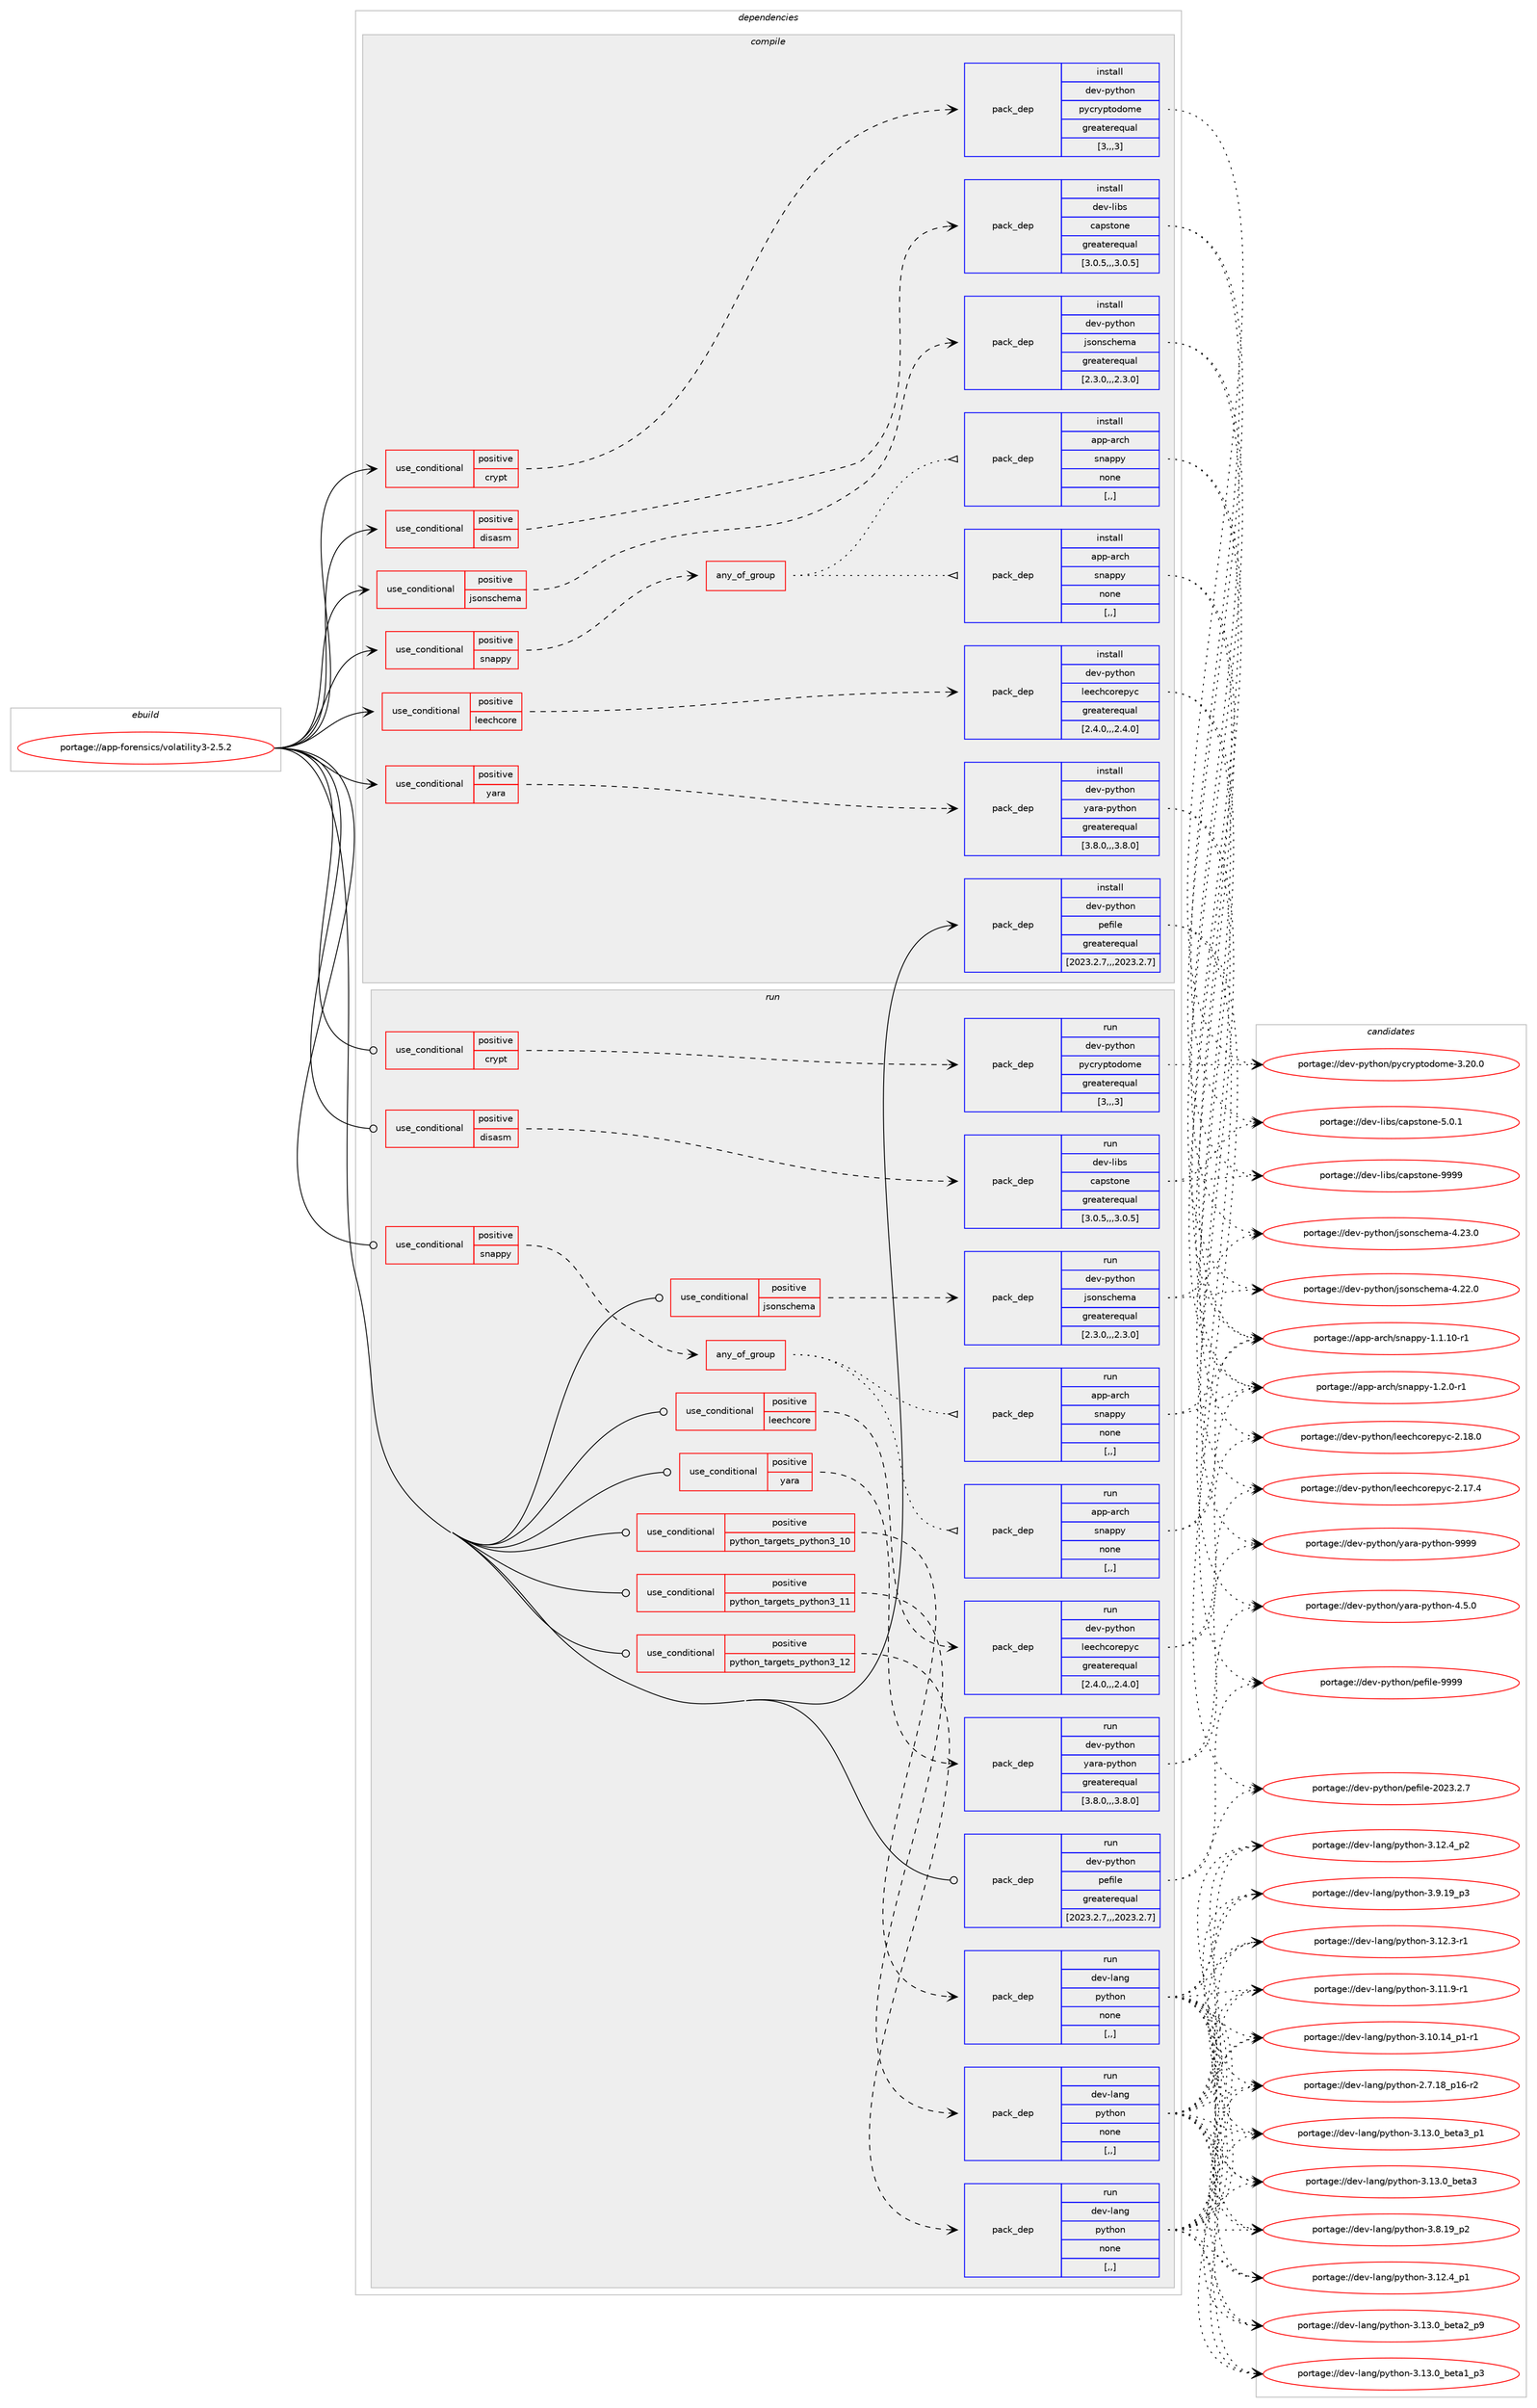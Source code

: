 digraph prolog {

# *************
# Graph options
# *************

newrank=true;
concentrate=true;
compound=true;
graph [rankdir=LR,fontname=Helvetica,fontsize=10,ranksep=1.5];#, ranksep=2.5, nodesep=0.2];
edge  [arrowhead=vee];
node  [fontname=Helvetica,fontsize=10];

# **********
# The ebuild
# **********

subgraph cluster_leftcol {
color=gray;
rank=same;
label=<<i>ebuild</i>>;
id [label="portage://app-forensics/volatility3-2.5.2", color=red, width=4, href="../app-forensics/volatility3-2.5.2.svg"];
}

# ****************
# The dependencies
# ****************

subgraph cluster_midcol {
color=gray;
label=<<i>dependencies</i>>;
subgraph cluster_compile {
fillcolor="#eeeeee";
style=filled;
label=<<i>compile</i>>;
subgraph cond10642 {
dependency36000 [label=<<TABLE BORDER="0" CELLBORDER="1" CELLSPACING="0" CELLPADDING="4"><TR><TD ROWSPAN="3" CELLPADDING="10">use_conditional</TD></TR><TR><TD>positive</TD></TR><TR><TD>crypt</TD></TR></TABLE>>, shape=none, color=red];
subgraph pack25003 {
dependency36001 [label=<<TABLE BORDER="0" CELLBORDER="1" CELLSPACING="0" CELLPADDING="4" WIDTH="220"><TR><TD ROWSPAN="6" CELLPADDING="30">pack_dep</TD></TR><TR><TD WIDTH="110">install</TD></TR><TR><TD>dev-python</TD></TR><TR><TD>pycryptodome</TD></TR><TR><TD>greaterequal</TD></TR><TR><TD>[3,,,3]</TD></TR></TABLE>>, shape=none, color=blue];
}
dependency36000:e -> dependency36001:w [weight=20,style="dashed",arrowhead="vee"];
}
id:e -> dependency36000:w [weight=20,style="solid",arrowhead="vee"];
subgraph cond10643 {
dependency36002 [label=<<TABLE BORDER="0" CELLBORDER="1" CELLSPACING="0" CELLPADDING="4"><TR><TD ROWSPAN="3" CELLPADDING="10">use_conditional</TD></TR><TR><TD>positive</TD></TR><TR><TD>disasm</TD></TR></TABLE>>, shape=none, color=red];
subgraph pack25004 {
dependency36003 [label=<<TABLE BORDER="0" CELLBORDER="1" CELLSPACING="0" CELLPADDING="4" WIDTH="220"><TR><TD ROWSPAN="6" CELLPADDING="30">pack_dep</TD></TR><TR><TD WIDTH="110">install</TD></TR><TR><TD>dev-libs</TD></TR><TR><TD>capstone</TD></TR><TR><TD>greaterequal</TD></TR><TR><TD>[3.0.5,,,3.0.5]</TD></TR></TABLE>>, shape=none, color=blue];
}
dependency36002:e -> dependency36003:w [weight=20,style="dashed",arrowhead="vee"];
}
id:e -> dependency36002:w [weight=20,style="solid",arrowhead="vee"];
subgraph cond10644 {
dependency36004 [label=<<TABLE BORDER="0" CELLBORDER="1" CELLSPACING="0" CELLPADDING="4"><TR><TD ROWSPAN="3" CELLPADDING="10">use_conditional</TD></TR><TR><TD>positive</TD></TR><TR><TD>jsonschema</TD></TR></TABLE>>, shape=none, color=red];
subgraph pack25005 {
dependency36005 [label=<<TABLE BORDER="0" CELLBORDER="1" CELLSPACING="0" CELLPADDING="4" WIDTH="220"><TR><TD ROWSPAN="6" CELLPADDING="30">pack_dep</TD></TR><TR><TD WIDTH="110">install</TD></TR><TR><TD>dev-python</TD></TR><TR><TD>jsonschema</TD></TR><TR><TD>greaterequal</TD></TR><TR><TD>[2.3.0,,,2.3.0]</TD></TR></TABLE>>, shape=none, color=blue];
}
dependency36004:e -> dependency36005:w [weight=20,style="dashed",arrowhead="vee"];
}
id:e -> dependency36004:w [weight=20,style="solid",arrowhead="vee"];
subgraph cond10645 {
dependency36006 [label=<<TABLE BORDER="0" CELLBORDER="1" CELLSPACING="0" CELLPADDING="4"><TR><TD ROWSPAN="3" CELLPADDING="10">use_conditional</TD></TR><TR><TD>positive</TD></TR><TR><TD>leechcore</TD></TR></TABLE>>, shape=none, color=red];
subgraph pack25006 {
dependency36007 [label=<<TABLE BORDER="0" CELLBORDER="1" CELLSPACING="0" CELLPADDING="4" WIDTH="220"><TR><TD ROWSPAN="6" CELLPADDING="30">pack_dep</TD></TR><TR><TD WIDTH="110">install</TD></TR><TR><TD>dev-python</TD></TR><TR><TD>leechcorepyc</TD></TR><TR><TD>greaterequal</TD></TR><TR><TD>[2.4.0,,,2.4.0]</TD></TR></TABLE>>, shape=none, color=blue];
}
dependency36006:e -> dependency36007:w [weight=20,style="dashed",arrowhead="vee"];
}
id:e -> dependency36006:w [weight=20,style="solid",arrowhead="vee"];
subgraph cond10646 {
dependency36008 [label=<<TABLE BORDER="0" CELLBORDER="1" CELLSPACING="0" CELLPADDING="4"><TR><TD ROWSPAN="3" CELLPADDING="10">use_conditional</TD></TR><TR><TD>positive</TD></TR><TR><TD>snappy</TD></TR></TABLE>>, shape=none, color=red];
subgraph any296 {
dependency36009 [label=<<TABLE BORDER="0" CELLBORDER="1" CELLSPACING="0" CELLPADDING="4"><TR><TD CELLPADDING="10">any_of_group</TD></TR></TABLE>>, shape=none, color=red];subgraph pack25007 {
dependency36010 [label=<<TABLE BORDER="0" CELLBORDER="1" CELLSPACING="0" CELLPADDING="4" WIDTH="220"><TR><TD ROWSPAN="6" CELLPADDING="30">pack_dep</TD></TR><TR><TD WIDTH="110">install</TD></TR><TR><TD>app-arch</TD></TR><TR><TD>snappy</TD></TR><TR><TD>none</TD></TR><TR><TD>[,,]</TD></TR></TABLE>>, shape=none, color=blue];
}
dependency36009:e -> dependency36010:w [weight=20,style="dotted",arrowhead="oinv"];
subgraph pack25008 {
dependency36011 [label=<<TABLE BORDER="0" CELLBORDER="1" CELLSPACING="0" CELLPADDING="4" WIDTH="220"><TR><TD ROWSPAN="6" CELLPADDING="30">pack_dep</TD></TR><TR><TD WIDTH="110">install</TD></TR><TR><TD>app-arch</TD></TR><TR><TD>snappy</TD></TR><TR><TD>none</TD></TR><TR><TD>[,,]</TD></TR></TABLE>>, shape=none, color=blue];
}
dependency36009:e -> dependency36011:w [weight=20,style="dotted",arrowhead="oinv"];
}
dependency36008:e -> dependency36009:w [weight=20,style="dashed",arrowhead="vee"];
}
id:e -> dependency36008:w [weight=20,style="solid",arrowhead="vee"];
subgraph cond10647 {
dependency36012 [label=<<TABLE BORDER="0" CELLBORDER="1" CELLSPACING="0" CELLPADDING="4"><TR><TD ROWSPAN="3" CELLPADDING="10">use_conditional</TD></TR><TR><TD>positive</TD></TR><TR><TD>yara</TD></TR></TABLE>>, shape=none, color=red];
subgraph pack25009 {
dependency36013 [label=<<TABLE BORDER="0" CELLBORDER="1" CELLSPACING="0" CELLPADDING="4" WIDTH="220"><TR><TD ROWSPAN="6" CELLPADDING="30">pack_dep</TD></TR><TR><TD WIDTH="110">install</TD></TR><TR><TD>dev-python</TD></TR><TR><TD>yara-python</TD></TR><TR><TD>greaterequal</TD></TR><TR><TD>[3.8.0,,,3.8.0]</TD></TR></TABLE>>, shape=none, color=blue];
}
dependency36012:e -> dependency36013:w [weight=20,style="dashed",arrowhead="vee"];
}
id:e -> dependency36012:w [weight=20,style="solid",arrowhead="vee"];
subgraph pack25010 {
dependency36014 [label=<<TABLE BORDER="0" CELLBORDER="1" CELLSPACING="0" CELLPADDING="4" WIDTH="220"><TR><TD ROWSPAN="6" CELLPADDING="30">pack_dep</TD></TR><TR><TD WIDTH="110">install</TD></TR><TR><TD>dev-python</TD></TR><TR><TD>pefile</TD></TR><TR><TD>greaterequal</TD></TR><TR><TD>[2023.2.7,,,2023.2.7]</TD></TR></TABLE>>, shape=none, color=blue];
}
id:e -> dependency36014:w [weight=20,style="solid",arrowhead="vee"];
}
subgraph cluster_compileandrun {
fillcolor="#eeeeee";
style=filled;
label=<<i>compile and run</i>>;
}
subgraph cluster_run {
fillcolor="#eeeeee";
style=filled;
label=<<i>run</i>>;
subgraph cond10648 {
dependency36015 [label=<<TABLE BORDER="0" CELLBORDER="1" CELLSPACING="0" CELLPADDING="4"><TR><TD ROWSPAN="3" CELLPADDING="10">use_conditional</TD></TR><TR><TD>positive</TD></TR><TR><TD>crypt</TD></TR></TABLE>>, shape=none, color=red];
subgraph pack25011 {
dependency36016 [label=<<TABLE BORDER="0" CELLBORDER="1" CELLSPACING="0" CELLPADDING="4" WIDTH="220"><TR><TD ROWSPAN="6" CELLPADDING="30">pack_dep</TD></TR><TR><TD WIDTH="110">run</TD></TR><TR><TD>dev-python</TD></TR><TR><TD>pycryptodome</TD></TR><TR><TD>greaterequal</TD></TR><TR><TD>[3,,,3]</TD></TR></TABLE>>, shape=none, color=blue];
}
dependency36015:e -> dependency36016:w [weight=20,style="dashed",arrowhead="vee"];
}
id:e -> dependency36015:w [weight=20,style="solid",arrowhead="odot"];
subgraph cond10649 {
dependency36017 [label=<<TABLE BORDER="0" CELLBORDER="1" CELLSPACING="0" CELLPADDING="4"><TR><TD ROWSPAN="3" CELLPADDING="10">use_conditional</TD></TR><TR><TD>positive</TD></TR><TR><TD>disasm</TD></TR></TABLE>>, shape=none, color=red];
subgraph pack25012 {
dependency36018 [label=<<TABLE BORDER="0" CELLBORDER="1" CELLSPACING="0" CELLPADDING="4" WIDTH="220"><TR><TD ROWSPAN="6" CELLPADDING="30">pack_dep</TD></TR><TR><TD WIDTH="110">run</TD></TR><TR><TD>dev-libs</TD></TR><TR><TD>capstone</TD></TR><TR><TD>greaterequal</TD></TR><TR><TD>[3.0.5,,,3.0.5]</TD></TR></TABLE>>, shape=none, color=blue];
}
dependency36017:e -> dependency36018:w [weight=20,style="dashed",arrowhead="vee"];
}
id:e -> dependency36017:w [weight=20,style="solid",arrowhead="odot"];
subgraph cond10650 {
dependency36019 [label=<<TABLE BORDER="0" CELLBORDER="1" CELLSPACING="0" CELLPADDING="4"><TR><TD ROWSPAN="3" CELLPADDING="10">use_conditional</TD></TR><TR><TD>positive</TD></TR><TR><TD>jsonschema</TD></TR></TABLE>>, shape=none, color=red];
subgraph pack25013 {
dependency36020 [label=<<TABLE BORDER="0" CELLBORDER="1" CELLSPACING="0" CELLPADDING="4" WIDTH="220"><TR><TD ROWSPAN="6" CELLPADDING="30">pack_dep</TD></TR><TR><TD WIDTH="110">run</TD></TR><TR><TD>dev-python</TD></TR><TR><TD>jsonschema</TD></TR><TR><TD>greaterequal</TD></TR><TR><TD>[2.3.0,,,2.3.0]</TD></TR></TABLE>>, shape=none, color=blue];
}
dependency36019:e -> dependency36020:w [weight=20,style="dashed",arrowhead="vee"];
}
id:e -> dependency36019:w [weight=20,style="solid",arrowhead="odot"];
subgraph cond10651 {
dependency36021 [label=<<TABLE BORDER="0" CELLBORDER="1" CELLSPACING="0" CELLPADDING="4"><TR><TD ROWSPAN="3" CELLPADDING="10">use_conditional</TD></TR><TR><TD>positive</TD></TR><TR><TD>leechcore</TD></TR></TABLE>>, shape=none, color=red];
subgraph pack25014 {
dependency36022 [label=<<TABLE BORDER="0" CELLBORDER="1" CELLSPACING="0" CELLPADDING="4" WIDTH="220"><TR><TD ROWSPAN="6" CELLPADDING="30">pack_dep</TD></TR><TR><TD WIDTH="110">run</TD></TR><TR><TD>dev-python</TD></TR><TR><TD>leechcorepyc</TD></TR><TR><TD>greaterequal</TD></TR><TR><TD>[2.4.0,,,2.4.0]</TD></TR></TABLE>>, shape=none, color=blue];
}
dependency36021:e -> dependency36022:w [weight=20,style="dashed",arrowhead="vee"];
}
id:e -> dependency36021:w [weight=20,style="solid",arrowhead="odot"];
subgraph cond10652 {
dependency36023 [label=<<TABLE BORDER="0" CELLBORDER="1" CELLSPACING="0" CELLPADDING="4"><TR><TD ROWSPAN="3" CELLPADDING="10">use_conditional</TD></TR><TR><TD>positive</TD></TR><TR><TD>python_targets_python3_10</TD></TR></TABLE>>, shape=none, color=red];
subgraph pack25015 {
dependency36024 [label=<<TABLE BORDER="0" CELLBORDER="1" CELLSPACING="0" CELLPADDING="4" WIDTH="220"><TR><TD ROWSPAN="6" CELLPADDING="30">pack_dep</TD></TR><TR><TD WIDTH="110">run</TD></TR><TR><TD>dev-lang</TD></TR><TR><TD>python</TD></TR><TR><TD>none</TD></TR><TR><TD>[,,]</TD></TR></TABLE>>, shape=none, color=blue];
}
dependency36023:e -> dependency36024:w [weight=20,style="dashed",arrowhead="vee"];
}
id:e -> dependency36023:w [weight=20,style="solid",arrowhead="odot"];
subgraph cond10653 {
dependency36025 [label=<<TABLE BORDER="0" CELLBORDER="1" CELLSPACING="0" CELLPADDING="4"><TR><TD ROWSPAN="3" CELLPADDING="10">use_conditional</TD></TR><TR><TD>positive</TD></TR><TR><TD>python_targets_python3_11</TD></TR></TABLE>>, shape=none, color=red];
subgraph pack25016 {
dependency36026 [label=<<TABLE BORDER="0" CELLBORDER="1" CELLSPACING="0" CELLPADDING="4" WIDTH="220"><TR><TD ROWSPAN="6" CELLPADDING="30">pack_dep</TD></TR><TR><TD WIDTH="110">run</TD></TR><TR><TD>dev-lang</TD></TR><TR><TD>python</TD></TR><TR><TD>none</TD></TR><TR><TD>[,,]</TD></TR></TABLE>>, shape=none, color=blue];
}
dependency36025:e -> dependency36026:w [weight=20,style="dashed",arrowhead="vee"];
}
id:e -> dependency36025:w [weight=20,style="solid",arrowhead="odot"];
subgraph cond10654 {
dependency36027 [label=<<TABLE BORDER="0" CELLBORDER="1" CELLSPACING="0" CELLPADDING="4"><TR><TD ROWSPAN="3" CELLPADDING="10">use_conditional</TD></TR><TR><TD>positive</TD></TR><TR><TD>python_targets_python3_12</TD></TR></TABLE>>, shape=none, color=red];
subgraph pack25017 {
dependency36028 [label=<<TABLE BORDER="0" CELLBORDER="1" CELLSPACING="0" CELLPADDING="4" WIDTH="220"><TR><TD ROWSPAN="6" CELLPADDING="30">pack_dep</TD></TR><TR><TD WIDTH="110">run</TD></TR><TR><TD>dev-lang</TD></TR><TR><TD>python</TD></TR><TR><TD>none</TD></TR><TR><TD>[,,]</TD></TR></TABLE>>, shape=none, color=blue];
}
dependency36027:e -> dependency36028:w [weight=20,style="dashed",arrowhead="vee"];
}
id:e -> dependency36027:w [weight=20,style="solid",arrowhead="odot"];
subgraph cond10655 {
dependency36029 [label=<<TABLE BORDER="0" CELLBORDER="1" CELLSPACING="0" CELLPADDING="4"><TR><TD ROWSPAN="3" CELLPADDING="10">use_conditional</TD></TR><TR><TD>positive</TD></TR><TR><TD>snappy</TD></TR></TABLE>>, shape=none, color=red];
subgraph any297 {
dependency36030 [label=<<TABLE BORDER="0" CELLBORDER="1" CELLSPACING="0" CELLPADDING="4"><TR><TD CELLPADDING="10">any_of_group</TD></TR></TABLE>>, shape=none, color=red];subgraph pack25018 {
dependency36031 [label=<<TABLE BORDER="0" CELLBORDER="1" CELLSPACING="0" CELLPADDING="4" WIDTH="220"><TR><TD ROWSPAN="6" CELLPADDING="30">pack_dep</TD></TR><TR><TD WIDTH="110">run</TD></TR><TR><TD>app-arch</TD></TR><TR><TD>snappy</TD></TR><TR><TD>none</TD></TR><TR><TD>[,,]</TD></TR></TABLE>>, shape=none, color=blue];
}
dependency36030:e -> dependency36031:w [weight=20,style="dotted",arrowhead="oinv"];
subgraph pack25019 {
dependency36032 [label=<<TABLE BORDER="0" CELLBORDER="1" CELLSPACING="0" CELLPADDING="4" WIDTH="220"><TR><TD ROWSPAN="6" CELLPADDING="30">pack_dep</TD></TR><TR><TD WIDTH="110">run</TD></TR><TR><TD>app-arch</TD></TR><TR><TD>snappy</TD></TR><TR><TD>none</TD></TR><TR><TD>[,,]</TD></TR></TABLE>>, shape=none, color=blue];
}
dependency36030:e -> dependency36032:w [weight=20,style="dotted",arrowhead="oinv"];
}
dependency36029:e -> dependency36030:w [weight=20,style="dashed",arrowhead="vee"];
}
id:e -> dependency36029:w [weight=20,style="solid",arrowhead="odot"];
subgraph cond10656 {
dependency36033 [label=<<TABLE BORDER="0" CELLBORDER="1" CELLSPACING="0" CELLPADDING="4"><TR><TD ROWSPAN="3" CELLPADDING="10">use_conditional</TD></TR><TR><TD>positive</TD></TR><TR><TD>yara</TD></TR></TABLE>>, shape=none, color=red];
subgraph pack25020 {
dependency36034 [label=<<TABLE BORDER="0" CELLBORDER="1" CELLSPACING="0" CELLPADDING="4" WIDTH="220"><TR><TD ROWSPAN="6" CELLPADDING="30">pack_dep</TD></TR><TR><TD WIDTH="110">run</TD></TR><TR><TD>dev-python</TD></TR><TR><TD>yara-python</TD></TR><TR><TD>greaterequal</TD></TR><TR><TD>[3.8.0,,,3.8.0]</TD></TR></TABLE>>, shape=none, color=blue];
}
dependency36033:e -> dependency36034:w [weight=20,style="dashed",arrowhead="vee"];
}
id:e -> dependency36033:w [weight=20,style="solid",arrowhead="odot"];
subgraph pack25021 {
dependency36035 [label=<<TABLE BORDER="0" CELLBORDER="1" CELLSPACING="0" CELLPADDING="4" WIDTH="220"><TR><TD ROWSPAN="6" CELLPADDING="30">pack_dep</TD></TR><TR><TD WIDTH="110">run</TD></TR><TR><TD>dev-python</TD></TR><TR><TD>pefile</TD></TR><TR><TD>greaterequal</TD></TR><TR><TD>[2023.2.7,,,2023.2.7]</TD></TR></TABLE>>, shape=none, color=blue];
}
id:e -> dependency36035:w [weight=20,style="solid",arrowhead="odot"];
}
}

# **************
# The candidates
# **************

subgraph cluster_choices {
rank=same;
color=gray;
label=<<i>candidates</i>>;

subgraph choice25003 {
color=black;
nodesep=1;
choice10010111845112121116104111110471121219911412111211611110011110910145514650484648 [label="portage://dev-python/pycryptodome-3.20.0", color=red, width=4,href="../dev-python/pycryptodome-3.20.0.svg"];
dependency36001:e -> choice10010111845112121116104111110471121219911412111211611110011110910145514650484648:w [style=dotted,weight="100"];
}
subgraph choice25004 {
color=black;
nodesep=1;
choice10010111845108105981154799971121151161111101014557575757 [label="portage://dev-libs/capstone-9999", color=red, width=4,href="../dev-libs/capstone-9999.svg"];
choice1001011184510810598115479997112115116111110101455346484649 [label="portage://dev-libs/capstone-5.0.1", color=red, width=4,href="../dev-libs/capstone-5.0.1.svg"];
dependency36003:e -> choice10010111845108105981154799971121151161111101014557575757:w [style=dotted,weight="100"];
dependency36003:e -> choice1001011184510810598115479997112115116111110101455346484649:w [style=dotted,weight="100"];
}
subgraph choice25005 {
color=black;
nodesep=1;
choice1001011184511212111610411111047106115111110115991041011099745524650514648 [label="portage://dev-python/jsonschema-4.23.0", color=red, width=4,href="../dev-python/jsonschema-4.23.0.svg"];
choice1001011184511212111610411111047106115111110115991041011099745524650504648 [label="portage://dev-python/jsonschema-4.22.0", color=red, width=4,href="../dev-python/jsonschema-4.22.0.svg"];
dependency36005:e -> choice1001011184511212111610411111047106115111110115991041011099745524650514648:w [style=dotted,weight="100"];
dependency36005:e -> choice1001011184511212111610411111047106115111110115991041011099745524650504648:w [style=dotted,weight="100"];
}
subgraph choice25006 {
color=black;
nodesep=1;
choice100101118451121211161041111104710810110199104991111141011121219945504649564648 [label="portage://dev-python/leechcorepyc-2.18.0", color=red, width=4,href="../dev-python/leechcorepyc-2.18.0.svg"];
choice100101118451121211161041111104710810110199104991111141011121219945504649554652 [label="portage://dev-python/leechcorepyc-2.17.4", color=red, width=4,href="../dev-python/leechcorepyc-2.17.4.svg"];
dependency36007:e -> choice100101118451121211161041111104710810110199104991111141011121219945504649564648:w [style=dotted,weight="100"];
dependency36007:e -> choice100101118451121211161041111104710810110199104991111141011121219945504649554652:w [style=dotted,weight="100"];
}
subgraph choice25007 {
color=black;
nodesep=1;
choice9711211245971149910447115110971121121214549465046484511449 [label="portage://app-arch/snappy-1.2.0-r1", color=red, width=4,href="../app-arch/snappy-1.2.0-r1.svg"];
choice971121124597114991044711511097112112121454946494649484511449 [label="portage://app-arch/snappy-1.1.10-r1", color=red, width=4,href="../app-arch/snappy-1.1.10-r1.svg"];
dependency36010:e -> choice9711211245971149910447115110971121121214549465046484511449:w [style=dotted,weight="100"];
dependency36010:e -> choice971121124597114991044711511097112112121454946494649484511449:w [style=dotted,weight="100"];
}
subgraph choice25008 {
color=black;
nodesep=1;
choice9711211245971149910447115110971121121214549465046484511449 [label="portage://app-arch/snappy-1.2.0-r1", color=red, width=4,href="../app-arch/snappy-1.2.0-r1.svg"];
choice971121124597114991044711511097112112121454946494649484511449 [label="portage://app-arch/snappy-1.1.10-r1", color=red, width=4,href="../app-arch/snappy-1.1.10-r1.svg"];
dependency36011:e -> choice9711211245971149910447115110971121121214549465046484511449:w [style=dotted,weight="100"];
dependency36011:e -> choice971121124597114991044711511097112112121454946494649484511449:w [style=dotted,weight="100"];
}
subgraph choice25009 {
color=black;
nodesep=1;
choice10010111845112121116104111110471219711497451121211161041111104557575757 [label="portage://dev-python/yara-python-9999", color=red, width=4,href="../dev-python/yara-python-9999.svg"];
choice1001011184511212111610411111047121971149745112121116104111110455246534648 [label="portage://dev-python/yara-python-4.5.0", color=red, width=4,href="../dev-python/yara-python-4.5.0.svg"];
dependency36013:e -> choice10010111845112121116104111110471219711497451121211161041111104557575757:w [style=dotted,weight="100"];
dependency36013:e -> choice1001011184511212111610411111047121971149745112121116104111110455246534648:w [style=dotted,weight="100"];
}
subgraph choice25010 {
color=black;
nodesep=1;
choice10010111845112121116104111110471121011021051081014557575757 [label="portage://dev-python/pefile-9999", color=red, width=4,href="../dev-python/pefile-9999.svg"];
choice1001011184511212111610411111047112101102105108101455048505146504655 [label="portage://dev-python/pefile-2023.2.7", color=red, width=4,href="../dev-python/pefile-2023.2.7.svg"];
dependency36014:e -> choice10010111845112121116104111110471121011021051081014557575757:w [style=dotted,weight="100"];
dependency36014:e -> choice1001011184511212111610411111047112101102105108101455048505146504655:w [style=dotted,weight="100"];
}
subgraph choice25011 {
color=black;
nodesep=1;
choice10010111845112121116104111110471121219911412111211611110011110910145514650484648 [label="portage://dev-python/pycryptodome-3.20.0", color=red, width=4,href="../dev-python/pycryptodome-3.20.0.svg"];
dependency36016:e -> choice10010111845112121116104111110471121219911412111211611110011110910145514650484648:w [style=dotted,weight="100"];
}
subgraph choice25012 {
color=black;
nodesep=1;
choice10010111845108105981154799971121151161111101014557575757 [label="portage://dev-libs/capstone-9999", color=red, width=4,href="../dev-libs/capstone-9999.svg"];
choice1001011184510810598115479997112115116111110101455346484649 [label="portage://dev-libs/capstone-5.0.1", color=red, width=4,href="../dev-libs/capstone-5.0.1.svg"];
dependency36018:e -> choice10010111845108105981154799971121151161111101014557575757:w [style=dotted,weight="100"];
dependency36018:e -> choice1001011184510810598115479997112115116111110101455346484649:w [style=dotted,weight="100"];
}
subgraph choice25013 {
color=black;
nodesep=1;
choice1001011184511212111610411111047106115111110115991041011099745524650514648 [label="portage://dev-python/jsonschema-4.23.0", color=red, width=4,href="../dev-python/jsonschema-4.23.0.svg"];
choice1001011184511212111610411111047106115111110115991041011099745524650504648 [label="portage://dev-python/jsonschema-4.22.0", color=red, width=4,href="../dev-python/jsonschema-4.22.0.svg"];
dependency36020:e -> choice1001011184511212111610411111047106115111110115991041011099745524650514648:w [style=dotted,weight="100"];
dependency36020:e -> choice1001011184511212111610411111047106115111110115991041011099745524650504648:w [style=dotted,weight="100"];
}
subgraph choice25014 {
color=black;
nodesep=1;
choice100101118451121211161041111104710810110199104991111141011121219945504649564648 [label="portage://dev-python/leechcorepyc-2.18.0", color=red, width=4,href="../dev-python/leechcorepyc-2.18.0.svg"];
choice100101118451121211161041111104710810110199104991111141011121219945504649554652 [label="portage://dev-python/leechcorepyc-2.17.4", color=red, width=4,href="../dev-python/leechcorepyc-2.17.4.svg"];
dependency36022:e -> choice100101118451121211161041111104710810110199104991111141011121219945504649564648:w [style=dotted,weight="100"];
dependency36022:e -> choice100101118451121211161041111104710810110199104991111141011121219945504649554652:w [style=dotted,weight="100"];
}
subgraph choice25015 {
color=black;
nodesep=1;
choice10010111845108971101034711212111610411111045514649514648959810111697519511249 [label="portage://dev-lang/python-3.13.0_beta3_p1", color=red, width=4,href="../dev-lang/python-3.13.0_beta3_p1.svg"];
choice1001011184510897110103471121211161041111104551464951464895981011169751 [label="portage://dev-lang/python-3.13.0_beta3", color=red, width=4,href="../dev-lang/python-3.13.0_beta3.svg"];
choice10010111845108971101034711212111610411111045514649514648959810111697509511257 [label="portage://dev-lang/python-3.13.0_beta2_p9", color=red, width=4,href="../dev-lang/python-3.13.0_beta2_p9.svg"];
choice10010111845108971101034711212111610411111045514649514648959810111697499511251 [label="portage://dev-lang/python-3.13.0_beta1_p3", color=red, width=4,href="../dev-lang/python-3.13.0_beta1_p3.svg"];
choice100101118451089711010347112121116104111110455146495046529511250 [label="portage://dev-lang/python-3.12.4_p2", color=red, width=4,href="../dev-lang/python-3.12.4_p2.svg"];
choice100101118451089711010347112121116104111110455146495046529511249 [label="portage://dev-lang/python-3.12.4_p1", color=red, width=4,href="../dev-lang/python-3.12.4_p1.svg"];
choice100101118451089711010347112121116104111110455146495046514511449 [label="portage://dev-lang/python-3.12.3-r1", color=red, width=4,href="../dev-lang/python-3.12.3-r1.svg"];
choice100101118451089711010347112121116104111110455146494946574511449 [label="portage://dev-lang/python-3.11.9-r1", color=red, width=4,href="../dev-lang/python-3.11.9-r1.svg"];
choice100101118451089711010347112121116104111110455146494846495295112494511449 [label="portage://dev-lang/python-3.10.14_p1-r1", color=red, width=4,href="../dev-lang/python-3.10.14_p1-r1.svg"];
choice100101118451089711010347112121116104111110455146574649579511251 [label="portage://dev-lang/python-3.9.19_p3", color=red, width=4,href="../dev-lang/python-3.9.19_p3.svg"];
choice100101118451089711010347112121116104111110455146564649579511250 [label="portage://dev-lang/python-3.8.19_p2", color=red, width=4,href="../dev-lang/python-3.8.19_p2.svg"];
choice100101118451089711010347112121116104111110455046554649569511249544511450 [label="portage://dev-lang/python-2.7.18_p16-r2", color=red, width=4,href="../dev-lang/python-2.7.18_p16-r2.svg"];
dependency36024:e -> choice10010111845108971101034711212111610411111045514649514648959810111697519511249:w [style=dotted,weight="100"];
dependency36024:e -> choice1001011184510897110103471121211161041111104551464951464895981011169751:w [style=dotted,weight="100"];
dependency36024:e -> choice10010111845108971101034711212111610411111045514649514648959810111697509511257:w [style=dotted,weight="100"];
dependency36024:e -> choice10010111845108971101034711212111610411111045514649514648959810111697499511251:w [style=dotted,weight="100"];
dependency36024:e -> choice100101118451089711010347112121116104111110455146495046529511250:w [style=dotted,weight="100"];
dependency36024:e -> choice100101118451089711010347112121116104111110455146495046529511249:w [style=dotted,weight="100"];
dependency36024:e -> choice100101118451089711010347112121116104111110455146495046514511449:w [style=dotted,weight="100"];
dependency36024:e -> choice100101118451089711010347112121116104111110455146494946574511449:w [style=dotted,weight="100"];
dependency36024:e -> choice100101118451089711010347112121116104111110455146494846495295112494511449:w [style=dotted,weight="100"];
dependency36024:e -> choice100101118451089711010347112121116104111110455146574649579511251:w [style=dotted,weight="100"];
dependency36024:e -> choice100101118451089711010347112121116104111110455146564649579511250:w [style=dotted,weight="100"];
dependency36024:e -> choice100101118451089711010347112121116104111110455046554649569511249544511450:w [style=dotted,weight="100"];
}
subgraph choice25016 {
color=black;
nodesep=1;
choice10010111845108971101034711212111610411111045514649514648959810111697519511249 [label="portage://dev-lang/python-3.13.0_beta3_p1", color=red, width=4,href="../dev-lang/python-3.13.0_beta3_p1.svg"];
choice1001011184510897110103471121211161041111104551464951464895981011169751 [label="portage://dev-lang/python-3.13.0_beta3", color=red, width=4,href="../dev-lang/python-3.13.0_beta3.svg"];
choice10010111845108971101034711212111610411111045514649514648959810111697509511257 [label="portage://dev-lang/python-3.13.0_beta2_p9", color=red, width=4,href="../dev-lang/python-3.13.0_beta2_p9.svg"];
choice10010111845108971101034711212111610411111045514649514648959810111697499511251 [label="portage://dev-lang/python-3.13.0_beta1_p3", color=red, width=4,href="../dev-lang/python-3.13.0_beta1_p3.svg"];
choice100101118451089711010347112121116104111110455146495046529511250 [label="portage://dev-lang/python-3.12.4_p2", color=red, width=4,href="../dev-lang/python-3.12.4_p2.svg"];
choice100101118451089711010347112121116104111110455146495046529511249 [label="portage://dev-lang/python-3.12.4_p1", color=red, width=4,href="../dev-lang/python-3.12.4_p1.svg"];
choice100101118451089711010347112121116104111110455146495046514511449 [label="portage://dev-lang/python-3.12.3-r1", color=red, width=4,href="../dev-lang/python-3.12.3-r1.svg"];
choice100101118451089711010347112121116104111110455146494946574511449 [label="portage://dev-lang/python-3.11.9-r1", color=red, width=4,href="../dev-lang/python-3.11.9-r1.svg"];
choice100101118451089711010347112121116104111110455146494846495295112494511449 [label="portage://dev-lang/python-3.10.14_p1-r1", color=red, width=4,href="../dev-lang/python-3.10.14_p1-r1.svg"];
choice100101118451089711010347112121116104111110455146574649579511251 [label="portage://dev-lang/python-3.9.19_p3", color=red, width=4,href="../dev-lang/python-3.9.19_p3.svg"];
choice100101118451089711010347112121116104111110455146564649579511250 [label="portage://dev-lang/python-3.8.19_p2", color=red, width=4,href="../dev-lang/python-3.8.19_p2.svg"];
choice100101118451089711010347112121116104111110455046554649569511249544511450 [label="portage://dev-lang/python-2.7.18_p16-r2", color=red, width=4,href="../dev-lang/python-2.7.18_p16-r2.svg"];
dependency36026:e -> choice10010111845108971101034711212111610411111045514649514648959810111697519511249:w [style=dotted,weight="100"];
dependency36026:e -> choice1001011184510897110103471121211161041111104551464951464895981011169751:w [style=dotted,weight="100"];
dependency36026:e -> choice10010111845108971101034711212111610411111045514649514648959810111697509511257:w [style=dotted,weight="100"];
dependency36026:e -> choice10010111845108971101034711212111610411111045514649514648959810111697499511251:w [style=dotted,weight="100"];
dependency36026:e -> choice100101118451089711010347112121116104111110455146495046529511250:w [style=dotted,weight="100"];
dependency36026:e -> choice100101118451089711010347112121116104111110455146495046529511249:w [style=dotted,weight="100"];
dependency36026:e -> choice100101118451089711010347112121116104111110455146495046514511449:w [style=dotted,weight="100"];
dependency36026:e -> choice100101118451089711010347112121116104111110455146494946574511449:w [style=dotted,weight="100"];
dependency36026:e -> choice100101118451089711010347112121116104111110455146494846495295112494511449:w [style=dotted,weight="100"];
dependency36026:e -> choice100101118451089711010347112121116104111110455146574649579511251:w [style=dotted,weight="100"];
dependency36026:e -> choice100101118451089711010347112121116104111110455146564649579511250:w [style=dotted,weight="100"];
dependency36026:e -> choice100101118451089711010347112121116104111110455046554649569511249544511450:w [style=dotted,weight="100"];
}
subgraph choice25017 {
color=black;
nodesep=1;
choice10010111845108971101034711212111610411111045514649514648959810111697519511249 [label="portage://dev-lang/python-3.13.0_beta3_p1", color=red, width=4,href="../dev-lang/python-3.13.0_beta3_p1.svg"];
choice1001011184510897110103471121211161041111104551464951464895981011169751 [label="portage://dev-lang/python-3.13.0_beta3", color=red, width=4,href="../dev-lang/python-3.13.0_beta3.svg"];
choice10010111845108971101034711212111610411111045514649514648959810111697509511257 [label="portage://dev-lang/python-3.13.0_beta2_p9", color=red, width=4,href="../dev-lang/python-3.13.0_beta2_p9.svg"];
choice10010111845108971101034711212111610411111045514649514648959810111697499511251 [label="portage://dev-lang/python-3.13.0_beta1_p3", color=red, width=4,href="../dev-lang/python-3.13.0_beta1_p3.svg"];
choice100101118451089711010347112121116104111110455146495046529511250 [label="portage://dev-lang/python-3.12.4_p2", color=red, width=4,href="../dev-lang/python-3.12.4_p2.svg"];
choice100101118451089711010347112121116104111110455146495046529511249 [label="portage://dev-lang/python-3.12.4_p1", color=red, width=4,href="../dev-lang/python-3.12.4_p1.svg"];
choice100101118451089711010347112121116104111110455146495046514511449 [label="portage://dev-lang/python-3.12.3-r1", color=red, width=4,href="../dev-lang/python-3.12.3-r1.svg"];
choice100101118451089711010347112121116104111110455146494946574511449 [label="portage://dev-lang/python-3.11.9-r1", color=red, width=4,href="../dev-lang/python-3.11.9-r1.svg"];
choice100101118451089711010347112121116104111110455146494846495295112494511449 [label="portage://dev-lang/python-3.10.14_p1-r1", color=red, width=4,href="../dev-lang/python-3.10.14_p1-r1.svg"];
choice100101118451089711010347112121116104111110455146574649579511251 [label="portage://dev-lang/python-3.9.19_p3", color=red, width=4,href="../dev-lang/python-3.9.19_p3.svg"];
choice100101118451089711010347112121116104111110455146564649579511250 [label="portage://dev-lang/python-3.8.19_p2", color=red, width=4,href="../dev-lang/python-3.8.19_p2.svg"];
choice100101118451089711010347112121116104111110455046554649569511249544511450 [label="portage://dev-lang/python-2.7.18_p16-r2", color=red, width=4,href="../dev-lang/python-2.7.18_p16-r2.svg"];
dependency36028:e -> choice10010111845108971101034711212111610411111045514649514648959810111697519511249:w [style=dotted,weight="100"];
dependency36028:e -> choice1001011184510897110103471121211161041111104551464951464895981011169751:w [style=dotted,weight="100"];
dependency36028:e -> choice10010111845108971101034711212111610411111045514649514648959810111697509511257:w [style=dotted,weight="100"];
dependency36028:e -> choice10010111845108971101034711212111610411111045514649514648959810111697499511251:w [style=dotted,weight="100"];
dependency36028:e -> choice100101118451089711010347112121116104111110455146495046529511250:w [style=dotted,weight="100"];
dependency36028:e -> choice100101118451089711010347112121116104111110455146495046529511249:w [style=dotted,weight="100"];
dependency36028:e -> choice100101118451089711010347112121116104111110455146495046514511449:w [style=dotted,weight="100"];
dependency36028:e -> choice100101118451089711010347112121116104111110455146494946574511449:w [style=dotted,weight="100"];
dependency36028:e -> choice100101118451089711010347112121116104111110455146494846495295112494511449:w [style=dotted,weight="100"];
dependency36028:e -> choice100101118451089711010347112121116104111110455146574649579511251:w [style=dotted,weight="100"];
dependency36028:e -> choice100101118451089711010347112121116104111110455146564649579511250:w [style=dotted,weight="100"];
dependency36028:e -> choice100101118451089711010347112121116104111110455046554649569511249544511450:w [style=dotted,weight="100"];
}
subgraph choice25018 {
color=black;
nodesep=1;
choice9711211245971149910447115110971121121214549465046484511449 [label="portage://app-arch/snappy-1.2.0-r1", color=red, width=4,href="../app-arch/snappy-1.2.0-r1.svg"];
choice971121124597114991044711511097112112121454946494649484511449 [label="portage://app-arch/snappy-1.1.10-r1", color=red, width=4,href="../app-arch/snappy-1.1.10-r1.svg"];
dependency36031:e -> choice9711211245971149910447115110971121121214549465046484511449:w [style=dotted,weight="100"];
dependency36031:e -> choice971121124597114991044711511097112112121454946494649484511449:w [style=dotted,weight="100"];
}
subgraph choice25019 {
color=black;
nodesep=1;
choice9711211245971149910447115110971121121214549465046484511449 [label="portage://app-arch/snappy-1.2.0-r1", color=red, width=4,href="../app-arch/snappy-1.2.0-r1.svg"];
choice971121124597114991044711511097112112121454946494649484511449 [label="portage://app-arch/snappy-1.1.10-r1", color=red, width=4,href="../app-arch/snappy-1.1.10-r1.svg"];
dependency36032:e -> choice9711211245971149910447115110971121121214549465046484511449:w [style=dotted,weight="100"];
dependency36032:e -> choice971121124597114991044711511097112112121454946494649484511449:w [style=dotted,weight="100"];
}
subgraph choice25020 {
color=black;
nodesep=1;
choice10010111845112121116104111110471219711497451121211161041111104557575757 [label="portage://dev-python/yara-python-9999", color=red, width=4,href="../dev-python/yara-python-9999.svg"];
choice1001011184511212111610411111047121971149745112121116104111110455246534648 [label="portage://dev-python/yara-python-4.5.0", color=red, width=4,href="../dev-python/yara-python-4.5.0.svg"];
dependency36034:e -> choice10010111845112121116104111110471219711497451121211161041111104557575757:w [style=dotted,weight="100"];
dependency36034:e -> choice1001011184511212111610411111047121971149745112121116104111110455246534648:w [style=dotted,weight="100"];
}
subgraph choice25021 {
color=black;
nodesep=1;
choice10010111845112121116104111110471121011021051081014557575757 [label="portage://dev-python/pefile-9999", color=red, width=4,href="../dev-python/pefile-9999.svg"];
choice1001011184511212111610411111047112101102105108101455048505146504655 [label="portage://dev-python/pefile-2023.2.7", color=red, width=4,href="../dev-python/pefile-2023.2.7.svg"];
dependency36035:e -> choice10010111845112121116104111110471121011021051081014557575757:w [style=dotted,weight="100"];
dependency36035:e -> choice1001011184511212111610411111047112101102105108101455048505146504655:w [style=dotted,weight="100"];
}
}

}
